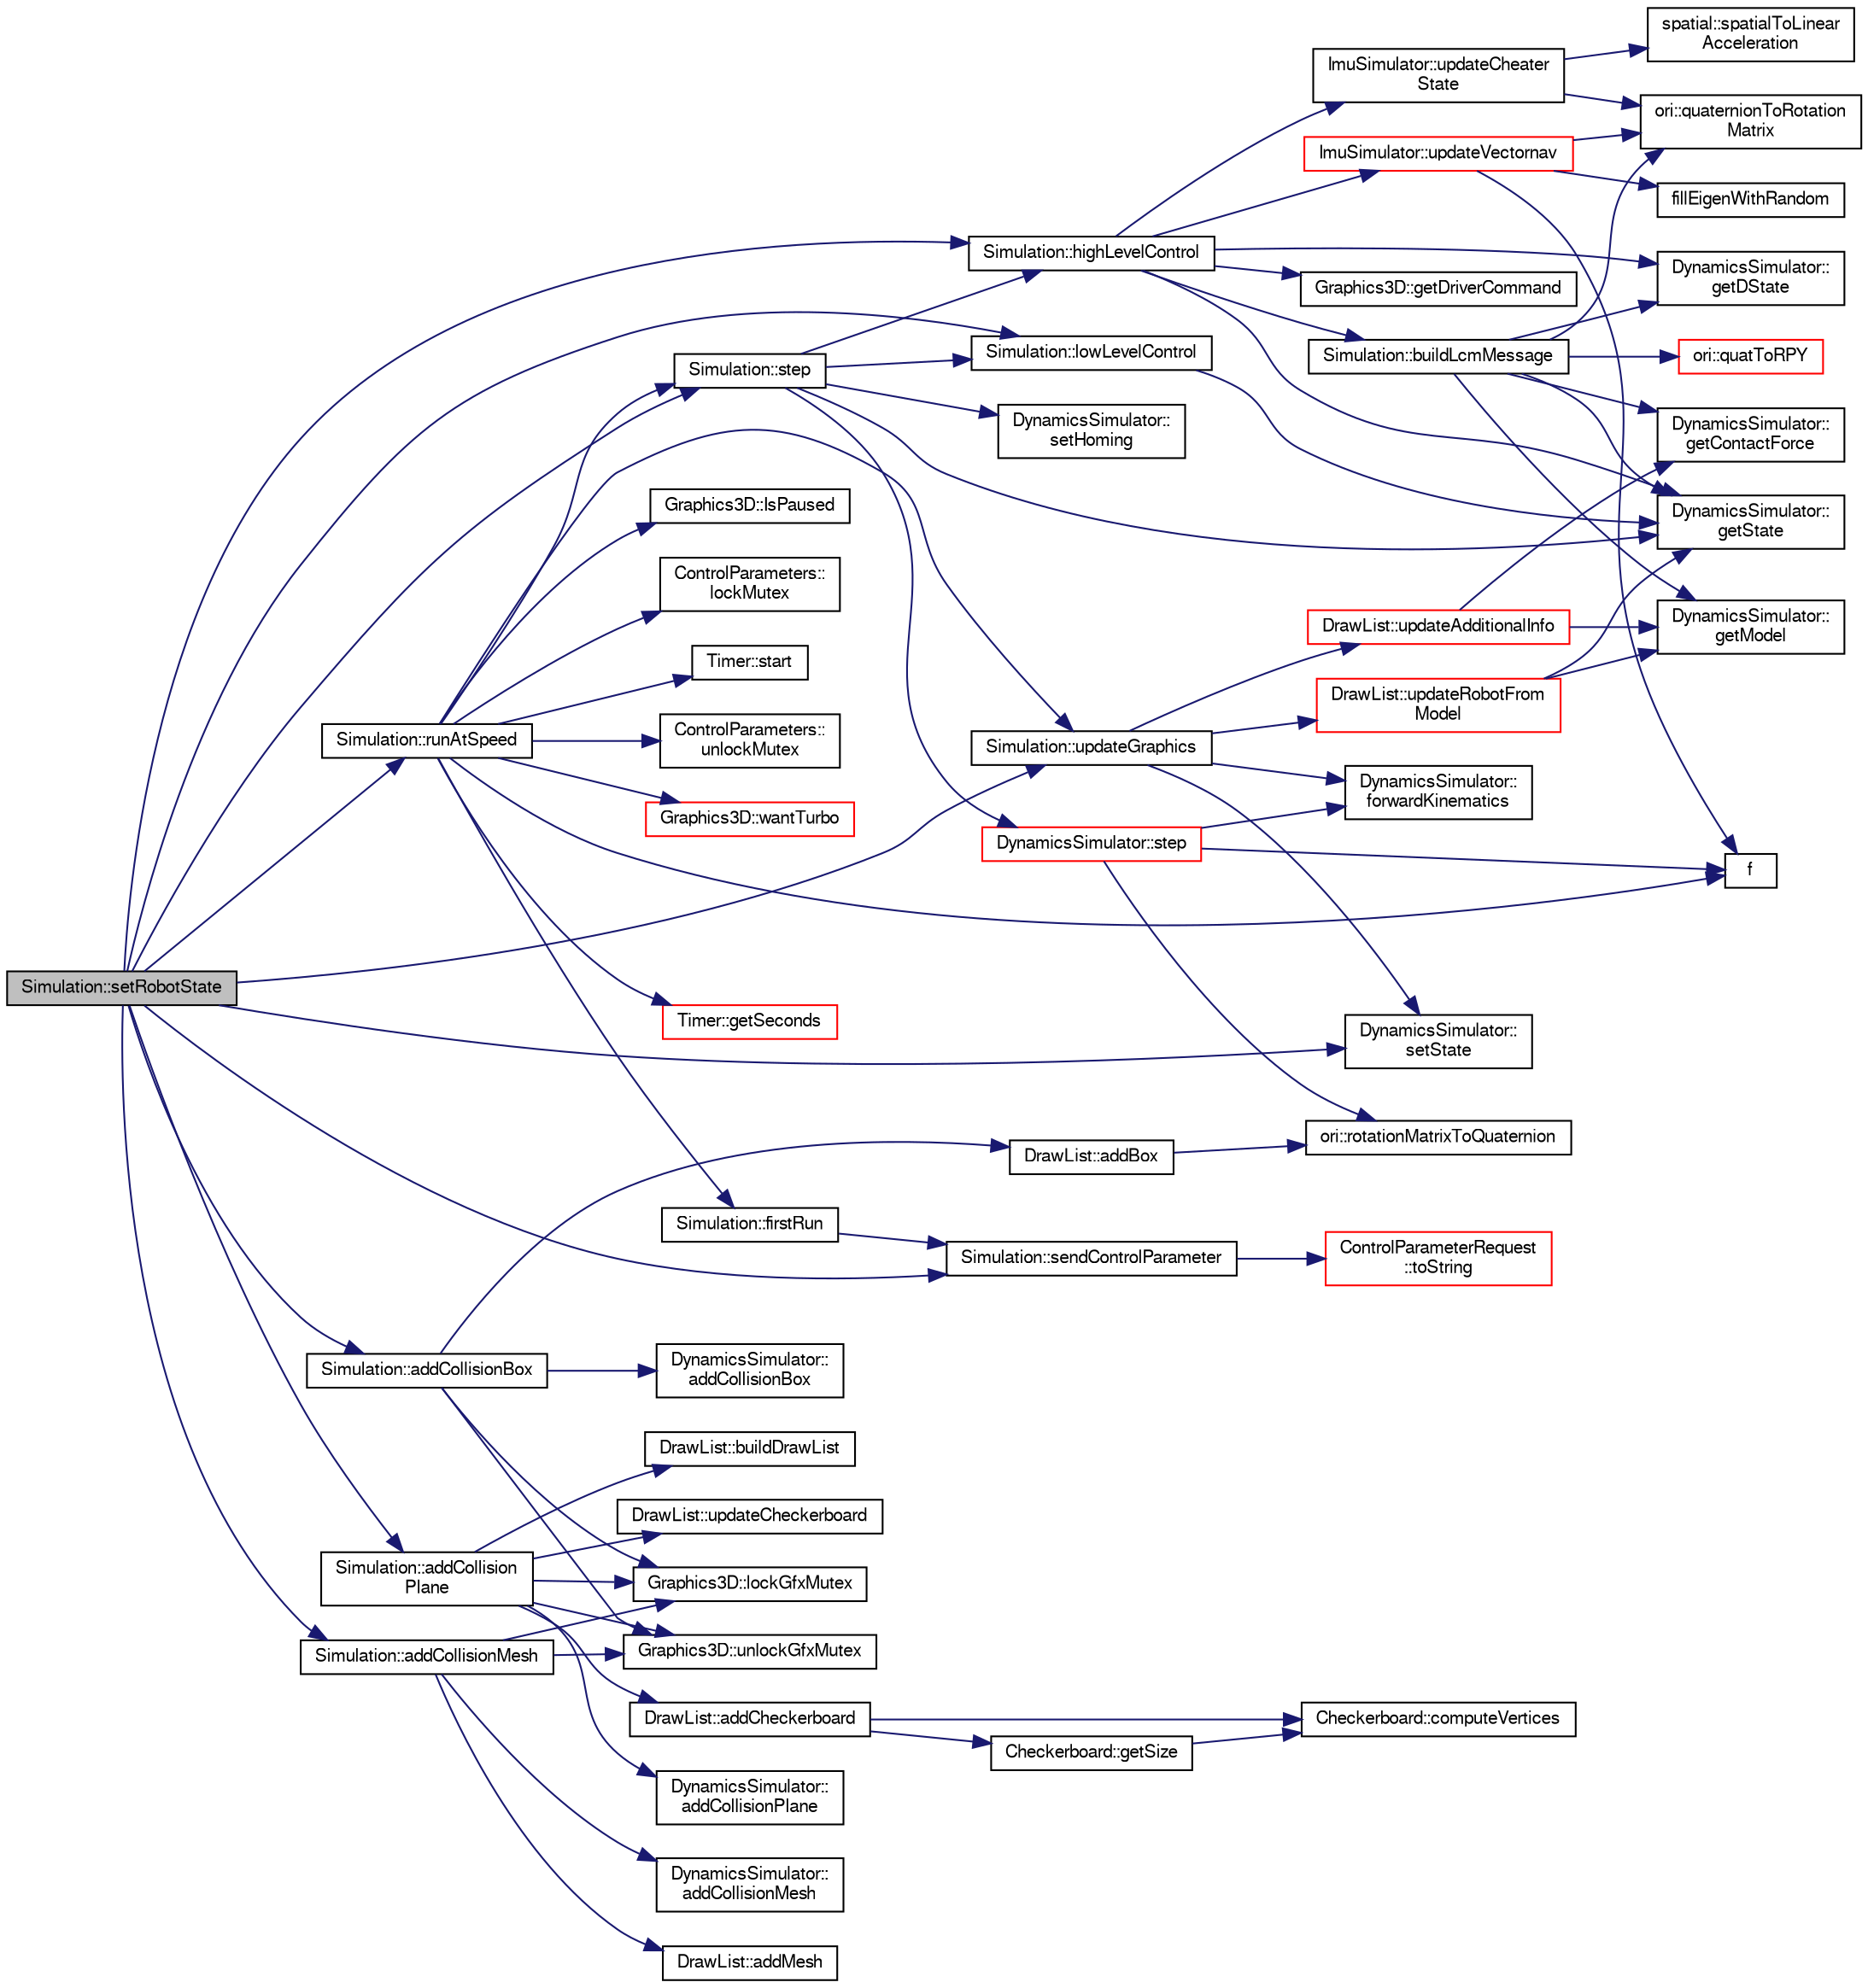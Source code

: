 digraph "Simulation::setRobotState"
{
  edge [fontname="FreeSans",fontsize="10",labelfontname="FreeSans",labelfontsize="10"];
  node [fontname="FreeSans",fontsize="10",shape=record];
  rankdir="LR";
  Node1 [label="Simulation::setRobotState",height=0.2,width=0.4,color="black", fillcolor="grey75", style="filled", fontcolor="black"];
  Node1 -> Node2 [color="midnightblue",fontsize="10",style="solid",fontname="FreeSans"];
  Node2 [label="Simulation::addCollisionBox",height=0.2,width=0.4,color="black", fillcolor="white", style="filled",URL="$dd/d14/class_simulation.html#a33e67c5154f5fdbab0d49f23777f4313"];
  Node2 -> Node3 [color="midnightblue",fontsize="10",style="solid",fontname="FreeSans"];
  Node3 [label="DrawList::addBox",height=0.2,width=0.4,color="black", fillcolor="white", style="filled",URL="$d1/d03/class_draw_list.html#a9c2c9531b2de18e928fc8d0d20cfb4c7"];
  Node3 -> Node4 [color="midnightblue",fontsize="10",style="solid",fontname="FreeSans"];
  Node4 [label="ori::rotationMatrixToQuaternion",height=0.2,width=0.4,color="black", fillcolor="white", style="filled",URL="$da/d9b/namespaceori.html#a73c3872af6870d856cedd662856fcaea"];
  Node2 -> Node5 [color="midnightblue",fontsize="10",style="solid",fontname="FreeSans"];
  Node5 [label="DynamicsSimulator::\laddCollisionBox",height=0.2,width=0.4,color="black", fillcolor="white", style="filled",URL="$d7/d9c/class_dynamics_simulator.html#aa3c1c830bfa1dc1ceed7ff95f2f437c1"];
  Node2 -> Node6 [color="midnightblue",fontsize="10",style="solid",fontname="FreeSans"];
  Node6 [label="Graphics3D::lockGfxMutex",height=0.2,width=0.4,color="black", fillcolor="white", style="filled",URL="$de/d6f/class_graphics3_d.html#ac763bf007eb93804b0350340cc6adb80"];
  Node2 -> Node7 [color="midnightblue",fontsize="10",style="solid",fontname="FreeSans"];
  Node7 [label="Graphics3D::unlockGfxMutex",height=0.2,width=0.4,color="black", fillcolor="white", style="filled",URL="$de/d6f/class_graphics3_d.html#a4c7364a808d197a1632386204c6eb20c"];
  Node1 -> Node8 [color="midnightblue",fontsize="10",style="solid",fontname="FreeSans"];
  Node8 [label="Simulation::addCollisionMesh",height=0.2,width=0.4,color="black", fillcolor="white", style="filled",URL="$dd/d14/class_simulation.html#afae53444e828ca1ce1a8b20d2f9fecc6"];
  Node8 -> Node9 [color="midnightblue",fontsize="10",style="solid",fontname="FreeSans"];
  Node9 [label="DynamicsSimulator::\laddCollisionMesh",height=0.2,width=0.4,color="black", fillcolor="white", style="filled",URL="$d7/d9c/class_dynamics_simulator.html#a3ae2854bcabc457357f541359a1c2075"];
  Node8 -> Node10 [color="midnightblue",fontsize="10",style="solid",fontname="FreeSans"];
  Node10 [label="DrawList::addMesh",height=0.2,width=0.4,color="black", fillcolor="white", style="filled",URL="$d1/d03/class_draw_list.html#a7e274d87788b859c9099a6b398116304"];
  Node8 -> Node6 [color="midnightblue",fontsize="10",style="solid",fontname="FreeSans"];
  Node8 -> Node7 [color="midnightblue",fontsize="10",style="solid",fontname="FreeSans"];
  Node1 -> Node11 [color="midnightblue",fontsize="10",style="solid",fontname="FreeSans"];
  Node11 [label="Simulation::addCollision\lPlane",height=0.2,width=0.4,color="black", fillcolor="white", style="filled",URL="$dd/d14/class_simulation.html#a20c4e8286bb7880f186e0aa3fe5f103e"];
  Node11 -> Node12 [color="midnightblue",fontsize="10",style="solid",fontname="FreeSans"];
  Node12 [label="DrawList::addCheckerboard",height=0.2,width=0.4,color="black", fillcolor="white", style="filled",URL="$d1/d03/class_draw_list.html#a1df4a5846120d050f009a8736424f221"];
  Node12 -> Node13 [color="midnightblue",fontsize="10",style="solid",fontname="FreeSans"];
  Node13 [label="Checkerboard::computeVertices",height=0.2,width=0.4,color="black", fillcolor="white", style="filled",URL="$df/d89/class_checkerboard.html#a7da009b6e556e016815920ee968efa98"];
  Node12 -> Node14 [color="midnightblue",fontsize="10",style="solid",fontname="FreeSans"];
  Node14 [label="Checkerboard::getSize",height=0.2,width=0.4,color="black", fillcolor="white", style="filled",URL="$df/d89/class_checkerboard.html#ac2684bd81769c83fbf0bf2f648a35488"];
  Node14 -> Node13 [color="midnightblue",fontsize="10",style="solid",fontname="FreeSans"];
  Node11 -> Node15 [color="midnightblue",fontsize="10",style="solid",fontname="FreeSans"];
  Node15 [label="DynamicsSimulator::\laddCollisionPlane",height=0.2,width=0.4,color="black", fillcolor="white", style="filled",URL="$d7/d9c/class_dynamics_simulator.html#ac35ba5a30a31d439be9933947e6c806a"];
  Node11 -> Node16 [color="midnightblue",fontsize="10",style="solid",fontname="FreeSans"];
  Node16 [label="DrawList::buildDrawList",height=0.2,width=0.4,color="black", fillcolor="white", style="filled",URL="$d1/d03/class_draw_list.html#a792c90bc3c128f684bd62928b24d2d38"];
  Node11 -> Node6 [color="midnightblue",fontsize="10",style="solid",fontname="FreeSans"];
  Node11 -> Node7 [color="midnightblue",fontsize="10",style="solid",fontname="FreeSans"];
  Node11 -> Node17 [color="midnightblue",fontsize="10",style="solid",fontname="FreeSans"];
  Node17 [label="DrawList::updateCheckerboard",height=0.2,width=0.4,color="black", fillcolor="white", style="filled",URL="$d1/d03/class_draw_list.html#ae3f55365bc72bedb51b835533c515861"];
  Node1 -> Node18 [color="midnightblue",fontsize="10",style="solid",fontname="FreeSans"];
  Node18 [label="Simulation::highLevelControl",height=0.2,width=0.4,color="black", fillcolor="white", style="filled",URL="$dd/d14/class_simulation.html#a04559087d745de92a850e2c490d4981d"];
  Node18 -> Node19 [color="midnightblue",fontsize="10",style="solid",fontname="FreeSans"];
  Node19 [label="Simulation::buildLcmMessage",height=0.2,width=0.4,color="black", fillcolor="white", style="filled",URL="$dd/d14/class_simulation.html#ad20996d43bb2265500b4edb5fcb00dc6"];
  Node19 -> Node20 [color="midnightblue",fontsize="10",style="solid",fontname="FreeSans"];
  Node20 [label="DynamicsSimulator::\lgetContactForce",height=0.2,width=0.4,color="black", fillcolor="white", style="filled",URL="$d7/d9c/class_dynamics_simulator.html#a9afb9649511f0eb19f953bf470d80252"];
  Node19 -> Node21 [color="midnightblue",fontsize="10",style="solid",fontname="FreeSans"];
  Node21 [label="DynamicsSimulator::\lgetDState",height=0.2,width=0.4,color="black", fillcolor="white", style="filled",URL="$d7/d9c/class_dynamics_simulator.html#a1dc9f92d57994e053f91b9cb619adde4"];
  Node19 -> Node22 [color="midnightblue",fontsize="10",style="solid",fontname="FreeSans"];
  Node22 [label="DynamicsSimulator::\lgetModel",height=0.2,width=0.4,color="black", fillcolor="white", style="filled",URL="$d7/d9c/class_dynamics_simulator.html#a560cb59e43a731fd2a8bb4f54b4086bd"];
  Node19 -> Node23 [color="midnightblue",fontsize="10",style="solid",fontname="FreeSans"];
  Node23 [label="DynamicsSimulator::\lgetState",height=0.2,width=0.4,color="black", fillcolor="white", style="filled",URL="$d7/d9c/class_dynamics_simulator.html#a72892f39ed60e2f50df53ea49ffb6433"];
  Node19 -> Node24 [color="midnightblue",fontsize="10",style="solid",fontname="FreeSans"];
  Node24 [label="ori::quaternionToRotation\lMatrix",height=0.2,width=0.4,color="black", fillcolor="white", style="filled",URL="$da/d9b/namespaceori.html#af88fa91d686c646d41f9b747a6bc90f0"];
  Node19 -> Node25 [color="midnightblue",fontsize="10",style="solid",fontname="FreeSans"];
  Node25 [label="ori::quatToRPY",height=0.2,width=0.4,color="red", fillcolor="white", style="filled",URL="$da/d9b/namespaceori.html#add76bed815809cbebd38a8596b0f6224"];
  Node18 -> Node26 [color="midnightblue",fontsize="10",style="solid",fontname="FreeSans"];
  Node26 [label="Graphics3D::getDriverCommand",height=0.2,width=0.4,color="black", fillcolor="white", style="filled",URL="$de/d6f/class_graphics3_d.html#ac7b1785526bd53f8ff17592fc838a630"];
  Node18 -> Node21 [color="midnightblue",fontsize="10",style="solid",fontname="FreeSans"];
  Node18 -> Node23 [color="midnightblue",fontsize="10",style="solid",fontname="FreeSans"];
  Node18 -> Node27 [color="midnightblue",fontsize="10",style="solid",fontname="FreeSans"];
  Node27 [label="ImuSimulator::updateCheater\lState",height=0.2,width=0.4,color="black", fillcolor="white", style="filled",URL="$d8/da4/class_imu_simulator.html#aadd00de99602f7c66cba555527bf3294"];
  Node27 -> Node24 [color="midnightblue",fontsize="10",style="solid",fontname="FreeSans"];
  Node27 -> Node28 [color="midnightblue",fontsize="10",style="solid",fontname="FreeSans"];
  Node28 [label="spatial::spatialToLinear\lAcceleration",height=0.2,width=0.4,color="black", fillcolor="white", style="filled",URL="$de/d1a/namespacespatial.html#a13df9ec1359ecd4150251eaae0895198"];
  Node18 -> Node29 [color="midnightblue",fontsize="10",style="solid",fontname="FreeSans"];
  Node29 [label="ImuSimulator::updateVectornav",height=0.2,width=0.4,color="red", fillcolor="white", style="filled",URL="$d8/da4/class_imu_simulator.html#a1c6eaa5dfe26a97bdfeec6b58cad0ad4"];
  Node29 -> Node30 [color="midnightblue",fontsize="10",style="solid",fontname="FreeSans"];
  Node30 [label="f",height=0.2,width=0.4,color="black", fillcolor="white", style="filled",URL="$dc/dd7/test__casadi_8cpp.html#ae20d7fba59865a21504b65cdb44cbfe5"];
  Node29 -> Node31 [color="midnightblue",fontsize="10",style="solid",fontname="FreeSans"];
  Node31 [label="fillEigenWithRandom",height=0.2,width=0.4,color="black", fillcolor="white", style="filled",URL="$de/df0/utilities_8h.html#abbe68d910024077560aa4d2c88c9ca76"];
  Node29 -> Node24 [color="midnightblue",fontsize="10",style="solid",fontname="FreeSans"];
  Node1 -> Node32 [color="midnightblue",fontsize="10",style="solid",fontname="FreeSans"];
  Node32 [label="Simulation::lowLevelControl",height=0.2,width=0.4,color="black", fillcolor="white", style="filled",URL="$dd/d14/class_simulation.html#acfb66e9a45bf3c99747d271418f34bfe"];
  Node32 -> Node23 [color="midnightblue",fontsize="10",style="solid",fontname="FreeSans"];
  Node1 -> Node33 [color="midnightblue",fontsize="10",style="solid",fontname="FreeSans"];
  Node33 [label="Simulation::runAtSpeed",height=0.2,width=0.4,color="black", fillcolor="white", style="filled",URL="$dd/d14/class_simulation.html#a34b590ee1fed73b2b6aaf3d2bcf3da0c"];
  Node33 -> Node30 [color="midnightblue",fontsize="10",style="solid",fontname="FreeSans"];
  Node33 -> Node34 [color="midnightblue",fontsize="10",style="solid",fontname="FreeSans"];
  Node34 [label="Simulation::firstRun",height=0.2,width=0.4,color="black", fillcolor="white", style="filled",URL="$dd/d14/class_simulation.html#ab264f11e0f5fc0e601644f1c9e8ced64"];
  Node34 -> Node35 [color="midnightblue",fontsize="10",style="solid",fontname="FreeSans"];
  Node35 [label="Simulation::sendControlParameter",height=0.2,width=0.4,color="black", fillcolor="white", style="filled",URL="$dd/d14/class_simulation.html#a31364f2daa9daedef347aaff4001796c"];
  Node35 -> Node36 [color="midnightblue",fontsize="10",style="solid",fontname="FreeSans"];
  Node36 [label="ControlParameterRequest\l::toString",height=0.2,width=0.4,color="red", fillcolor="white", style="filled",URL="$d6/d6d/struct_control_parameter_request.html#a8652e8975cfc2b0ea04e573ea7eb15e4"];
  Node33 -> Node37 [color="midnightblue",fontsize="10",style="solid",fontname="FreeSans"];
  Node37 [label="Timer::getSeconds",height=0.2,width=0.4,color="red", fillcolor="white", style="filled",URL="$d8/d08/class_timer.html#aa42cb0519d30540b49a8c73f8ea81470"];
  Node33 -> Node38 [color="midnightblue",fontsize="10",style="solid",fontname="FreeSans"];
  Node38 [label="Graphics3D::IsPaused",height=0.2,width=0.4,color="black", fillcolor="white", style="filled",URL="$de/d6f/class_graphics3_d.html#a03c04c83e3710bf6812a4e7be4d359cf"];
  Node33 -> Node39 [color="midnightblue",fontsize="10",style="solid",fontname="FreeSans"];
  Node39 [label="ControlParameters::\llockMutex",height=0.2,width=0.4,color="black", fillcolor="white", style="filled",URL="$d8/d86/class_control_parameters.html#a8f614fa95d472922d65efe48238a7afc"];
  Node33 -> Node40 [color="midnightblue",fontsize="10",style="solid",fontname="FreeSans"];
  Node40 [label="Timer::start",height=0.2,width=0.4,color="black", fillcolor="white", style="filled",URL="$d8/d08/class_timer.html#a3a8b5272198d029779dc9302a54305a8"];
  Node33 -> Node41 [color="midnightblue",fontsize="10",style="solid",fontname="FreeSans"];
  Node41 [label="Simulation::step",height=0.2,width=0.4,color="black", fillcolor="white", style="filled",URL="$dd/d14/class_simulation.html#a5474b99a1471e382b2e6a87adff814dc"];
  Node41 -> Node32 [color="midnightblue",fontsize="10",style="solid",fontname="FreeSans"];
  Node41 -> Node18 [color="midnightblue",fontsize="10",style="solid",fontname="FreeSans"];
  Node41 -> Node23 [color="midnightblue",fontsize="10",style="solid",fontname="FreeSans"];
  Node41 -> Node42 [color="midnightblue",fontsize="10",style="solid",fontname="FreeSans"];
  Node42 [label="DynamicsSimulator::\lsetHoming",height=0.2,width=0.4,color="black", fillcolor="white", style="filled",URL="$d7/d9c/class_dynamics_simulator.html#a339504f4bd9866588fd73b2fc0fbab0d"];
  Node41 -> Node43 [color="midnightblue",fontsize="10",style="solid",fontname="FreeSans"];
  Node43 [label="DynamicsSimulator::step",height=0.2,width=0.4,color="red", fillcolor="white", style="filled",URL="$d7/d9c/class_dynamics_simulator.html#a84b25acaf7edf23f4f437a96a0d8ba05",tooltip="Initialize simulator with given model. "];
  Node43 -> Node30 [color="midnightblue",fontsize="10",style="solid",fontname="FreeSans"];
  Node43 -> Node44 [color="midnightblue",fontsize="10",style="solid",fontname="FreeSans"];
  Node44 [label="DynamicsSimulator::\lforwardKinematics",height=0.2,width=0.4,color="black", fillcolor="white", style="filled",URL="$d7/d9c/class_dynamics_simulator.html#a3c057386e8d437e8c5dbcae02acf935c",tooltip="Do forward kinematics for feet. "];
  Node43 -> Node4 [color="midnightblue",fontsize="10",style="solid",fontname="FreeSans"];
  Node33 -> Node45 [color="midnightblue",fontsize="10",style="solid",fontname="FreeSans"];
  Node45 [label="ControlParameters::\lunlockMutex",height=0.2,width=0.4,color="black", fillcolor="white", style="filled",URL="$d8/d86/class_control_parameters.html#af025ae2e93e63f23e77802189bfbc0af"];
  Node33 -> Node46 [color="midnightblue",fontsize="10",style="solid",fontname="FreeSans"];
  Node46 [label="Simulation::updateGraphics",height=0.2,width=0.4,color="black", fillcolor="white", style="filled",URL="$dd/d14/class_simulation.html#a6186855f477a8b0add3cf41d5e5a6001"];
  Node46 -> Node47 [color="midnightblue",fontsize="10",style="solid",fontname="FreeSans"];
  Node47 [label="DynamicsSimulator::\lsetState",height=0.2,width=0.4,color="black", fillcolor="white", style="filled",URL="$d7/d9c/class_dynamics_simulator.html#a1b185d90d2b15840ca57f8e2adcf84fb"];
  Node46 -> Node44 [color="midnightblue",fontsize="10",style="solid",fontname="FreeSans"];
  Node46 -> Node48 [color="midnightblue",fontsize="10",style="solid",fontname="FreeSans"];
  Node48 [label="DrawList::updateRobotFrom\lModel",height=0.2,width=0.4,color="red", fillcolor="white", style="filled",URL="$d1/d03/class_draw_list.html#afab0fbc56961ba8e101a2b28188efd98"];
  Node48 -> Node22 [color="midnightblue",fontsize="10",style="solid",fontname="FreeSans"];
  Node48 -> Node23 [color="midnightblue",fontsize="10",style="solid",fontname="FreeSans"];
  Node46 -> Node49 [color="midnightblue",fontsize="10",style="solid",fontname="FreeSans"];
  Node49 [label="DrawList::updateAdditionalInfo",height=0.2,width=0.4,color="red", fillcolor="white", style="filled",URL="$d1/d03/class_draw_list.html#a551da4edf5a5774dcc79bf6e0edf2b2c"];
  Node49 -> Node20 [color="midnightblue",fontsize="10",style="solid",fontname="FreeSans"];
  Node49 -> Node22 [color="midnightblue",fontsize="10",style="solid",fontname="FreeSans"];
  Node33 -> Node50 [color="midnightblue",fontsize="10",style="solid",fontname="FreeSans"];
  Node50 [label="Graphics3D::wantTurbo",height=0.2,width=0.4,color="red", fillcolor="white", style="filled",URL="$de/d6f/class_graphics3_d.html#a04e989eeebcb1478ae61ba26206a8fae"];
  Node1 -> Node35 [color="midnightblue",fontsize="10",style="solid",fontname="FreeSans"];
  Node1 -> Node47 [color="midnightblue",fontsize="10",style="solid",fontname="FreeSans"];
  Node1 -> Node41 [color="midnightblue",fontsize="10",style="solid",fontname="FreeSans"];
  Node1 -> Node46 [color="midnightblue",fontsize="10",style="solid",fontname="FreeSans"];
}
